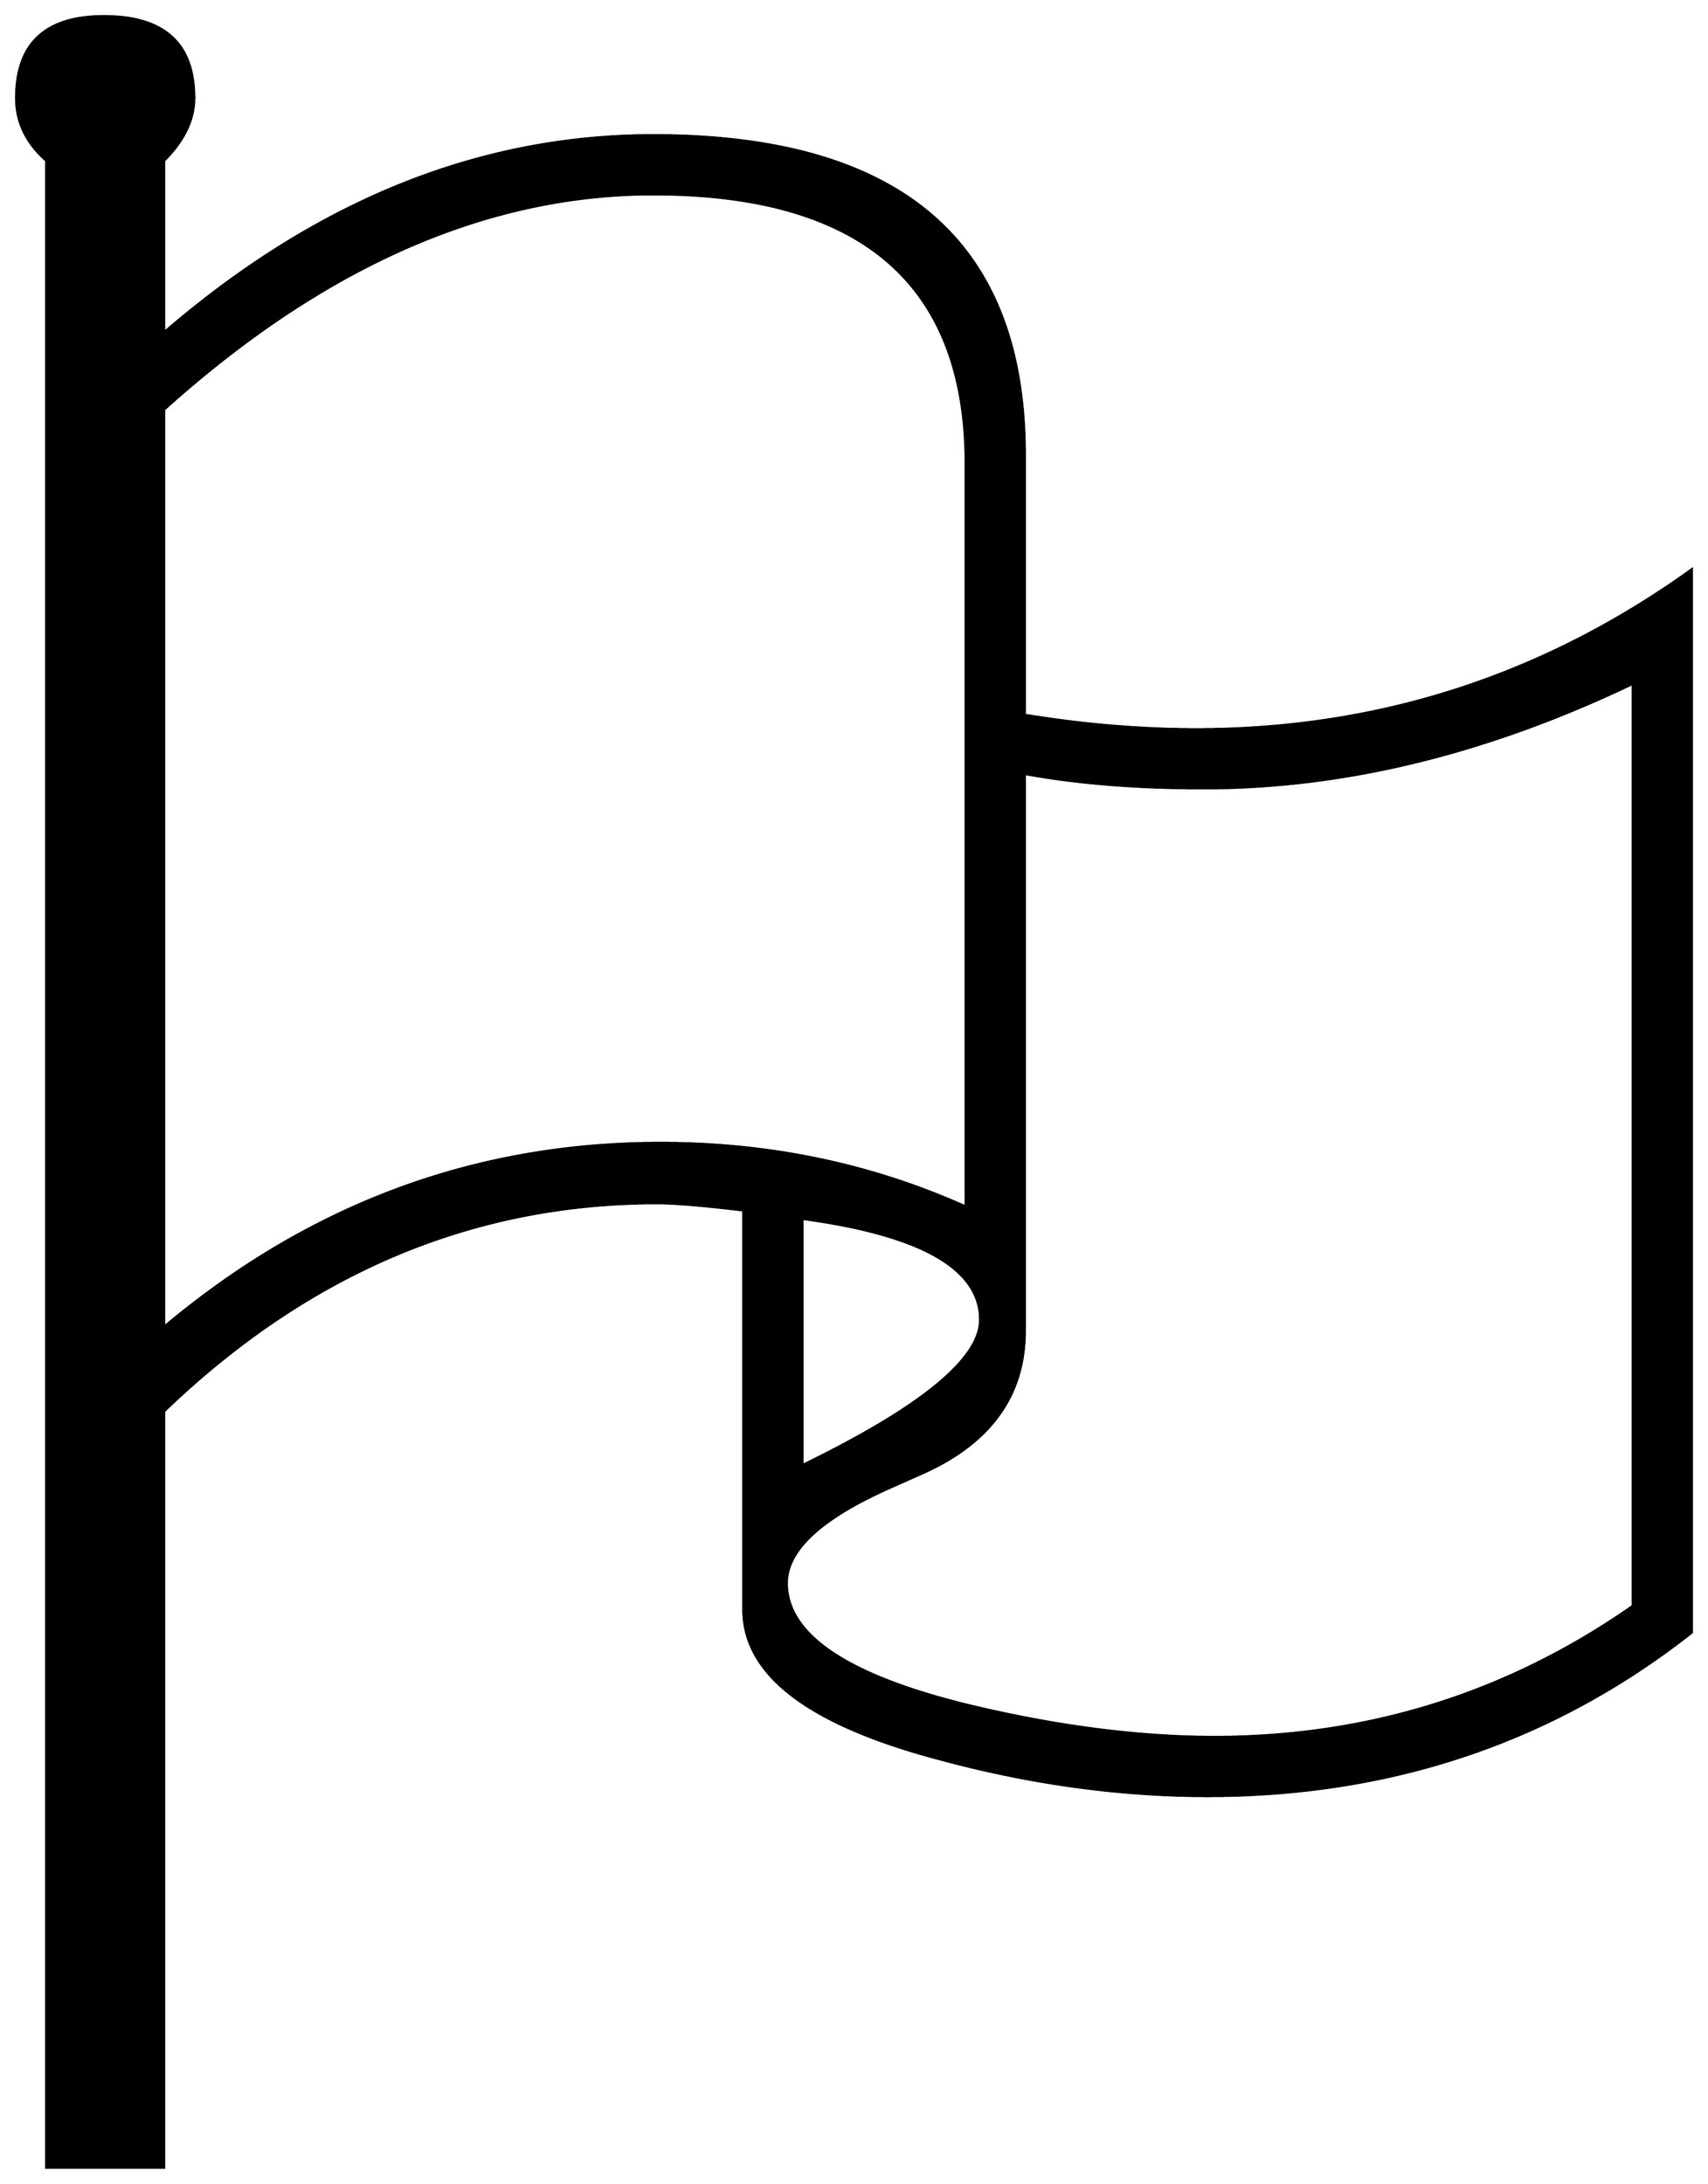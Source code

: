 


\begin{tikzpicture}[y=0.80pt, x=0.80pt, yscale=-1.0, xscale=1.0, inner sep=0pt, outer sep=0pt]
\begin{scope}[shift={(100.0,1808.0)},nonzero rule]
  \path[draw=.,fill=.,line width=1.600pt] (1567.0,-235.0) ..
    controls (1451.667,-144.333) and (1317.333,-99.0) ..
    (1164.0,-99.0) .. controls (1090.667,-99.0) and
    (1016.0,-109.333) .. (940.0,-130.0) .. controls (832.0,-158.667)
    and (778.0,-200.0) .. (778.0,-254.0) -- (778.0,-586.0) ..
    controls (744.667,-590.0) and (720.667,-592.0) .. (706.0,-592.0)
    .. controls (552.667,-592.0) and (416.0,-534.333) ..
    (296.0,-419.0) -- (296.0,210.0) -- (198.0,210.0) --
    (198.0,-1459.0) .. controls (181.333,-1473.667) and
    (173.0,-1491.0) .. (173.0,-1511.0) .. controls
    (173.0,-1556.333) and (197.333,-1579.0) .. (246.0,-1579.0) ..
    controls (296.0,-1579.0) and (321.0,-1556.333) ..
    (321.0,-1511.0) .. controls (321.0,-1493.0) and
    (312.667,-1475.667) .. (296.0,-1459.0) -- (296.0,-1316.0) ..
    controls (422.667,-1425.333) and (558.333,-1480.0) ..
    (703.0,-1480.0) .. controls (909.0,-1480.0) and
    (1012.0,-1391.333) .. (1012.0,-1214.0) -- (1012.0,-998.0) ..
    controls (1060.667,-990.0) and (1108.333,-986.0) ..
    (1155.0,-986.0) .. controls (1306.333,-986.0) and
    (1443.667,-1030.333) .. (1567.0,-1119.0) -- (1567.0,-235.0) --
    cycle(1518.0,-257.0) -- (1518.0,-1024.0) .. controls
    (1396.667,-966.0) and (1277.667,-937.0) .. (1161.0,-937.0) ..
    controls (1105.0,-937.0) and (1055.333,-941.0) ..
    (1012.0,-949.0) -- (1012.0,-486.0) .. controls
    (1012.0,-432.0) and (983.333,-392.333) .. (926.0,-367.0) --
    (899.0,-355.0) .. controls (842.333,-329.667) and (814.0,-303.333)
    .. (814.0,-276.0) .. controls (814.0,-232.667) and
    (865.0,-198.667) .. (967.0,-174.0) .. controls (1039.667,-156.667)
    and (1107.333,-148.0) .. (1170.0,-148.0) .. controls
    (1298.0,-148.0) and (1414.0,-184.333) .. (1518.0,-257.0) --
    cycle(963.0,-589.0) -- (963.0,-1207.0) .. controls
    (963.0,-1356.333) and (876.333,-1431.0) .. (703.0,-1431.0) ..
    controls (564.333,-1431.0) and (428.667,-1371.333) ..
    (296.0,-1252.0) -- (296.0,-489.0) .. controls (417.333,-591.0)
    and (555.0,-642.0) .. (709.0,-642.0) .. controls
    (799.667,-642.0) and (884.333,-624.333) .. (963.0,-589.0) --
    cycle(975.0,-495.0) .. controls (975.0,-537.667) and
    (925.667,-565.667) .. (827.0,-579.0) -- (827.0,-374.0) ..
    controls (925.667,-422.0) and (975.0,-462.333) .. (975.0,-495.0)
    -- cycle;
\end{scope}

\end{tikzpicture}

